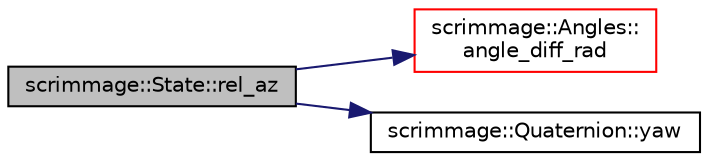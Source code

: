 digraph "scrimmage::State::rel_az"
{
 // LATEX_PDF_SIZE
  edge [fontname="Helvetica",fontsize="10",labelfontname="Helvetica",labelfontsize="10"];
  node [fontname="Helvetica",fontsize="10",shape=record];
  rankdir="LR";
  Node1 [label="scrimmage::State::rel_az",height=0.2,width=0.4,color="black", fillcolor="grey75", style="filled", fontcolor="black",tooltip=" "];
  Node1 -> Node2 [color="midnightblue",fontsize="10",style="solid",fontname="Helvetica"];
  Node2 [label="scrimmage::Angles::\langle_diff_rad",height=0.2,width=0.4,color="red", fillcolor="white", style="filled",URL="$classscrimmage_1_1Angles.html#a6fbce91fad1f07332f645de1fd54ac96",tooltip="shortest angle from ang2 to ang1 (radians)"];
  Node1 -> Node6 [color="midnightblue",fontsize="10",style="solid",fontname="Helvetica"];
  Node6 [label="scrimmage::Quaternion::yaw",height=0.2,width=0.4,color="black", fillcolor="white", style="filled",URL="$classscrimmage_1_1Quaternion.html#a569825e4f30d93db2599c4ae0c3d7ec7",tooltip="return euler angle yaw"];
}
